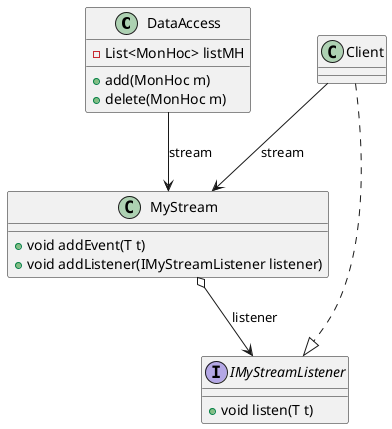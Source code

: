 @startuml
'https://plantuml.com/class-diagram

class DataAccess {
    - List<MonHoc> listMH
    + add(MonHoc m)
    + delete(MonHoc m)
}

' Subject
class MyStream {
    + void addEvent(T t)
    + void addListener(IMyStreamListener listener)
}

interface IMyStreamListener {
    + void listen(T t)
}

' Observer
class Client {
}

DataAccess --> MyStream : "stream"
MyStream o--> IMyStreamListener : "listener"
Client ..|> IMyStreamListener
Client --> MyStream : "stream"

@enduml